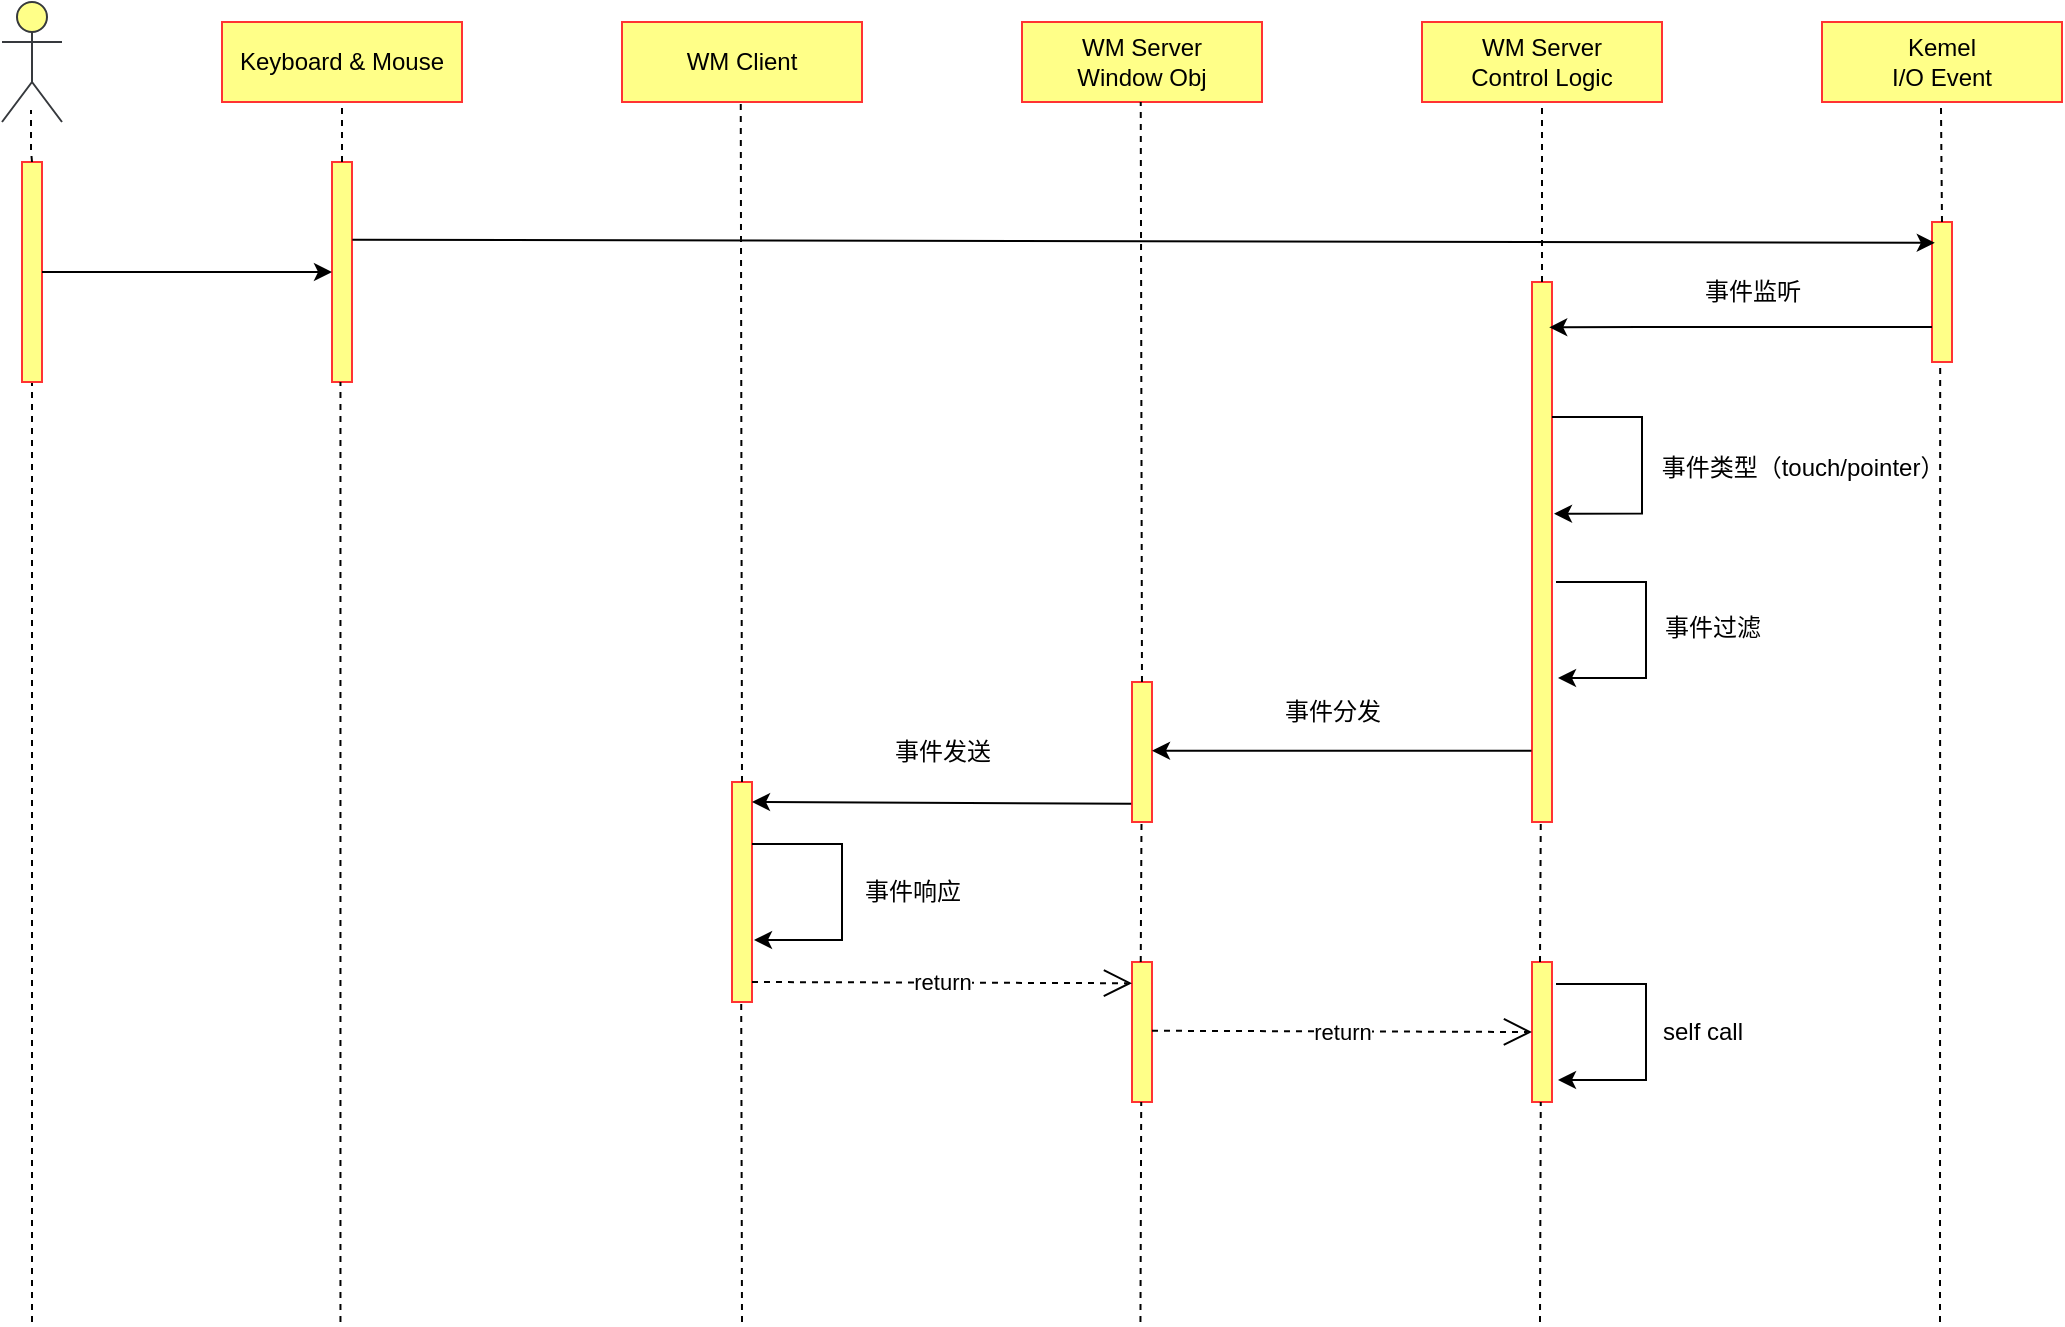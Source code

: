 <mxfile version="22.0.8" type="github">
  <diagram id="C5RBs43oDa-KdzZeNtuy" name="Page-1">
    <mxGraphModel dx="1895" dy="1020" grid="1" gridSize="10" guides="1" tooltips="1" connect="1" arrows="1" fold="1" page="1" pageScale="1" pageWidth="827" pageHeight="1169" math="0" shadow="0">
      <root>
        <mxCell id="WIyWlLk6GJQsqaUBKTNV-0" />
        <mxCell id="WIyWlLk6GJQsqaUBKTNV-1" parent="WIyWlLk6GJQsqaUBKTNV-0" />
        <mxCell id="nWRHuMemYC4LHh1kMei3-55" value="" style="shape=umlActor;verticalLabelPosition=bottom;verticalAlign=top;html=1;fillColor=#ffff88;strokeColor=#36393d;" vertex="1" parent="WIyWlLk6GJQsqaUBKTNV-1">
          <mxGeometry x="50" y="140" width="30" height="60" as="geometry" />
        </mxCell>
        <mxCell id="nWRHuMemYC4LHh1kMei3-61" value="" style="endArrow=none;dashed=1;html=1;rounded=0;" edge="1" parent="WIyWlLk6GJQsqaUBKTNV-1" target="nWRHuMemYC4LHh1kMei3-62">
          <mxGeometry width="50" height="50" relative="1" as="geometry">
            <mxPoint x="65" y="800" as="sourcePoint" />
            <mxPoint x="70" y="330" as="targetPoint" />
          </mxGeometry>
        </mxCell>
        <mxCell id="nWRHuMemYC4LHh1kMei3-62" value="" style="rounded=0;whiteSpace=wrap;html=1;fillColor=#ffff88;strokeColor=#FF3333;" vertex="1" parent="WIyWlLk6GJQsqaUBKTNV-1">
          <mxGeometry x="60" y="220" width="10" height="110" as="geometry" />
        </mxCell>
        <mxCell id="nWRHuMemYC4LHh1kMei3-63" value="Keyboard &amp;amp; Mouse" style="rounded=0;whiteSpace=wrap;html=1;fillColor=#ffff88;strokeColor=#FF3333;" vertex="1" parent="WIyWlLk6GJQsqaUBKTNV-1">
          <mxGeometry x="160" y="150" width="120" height="40" as="geometry" />
        </mxCell>
        <mxCell id="nWRHuMemYC4LHh1kMei3-65" value="" style="rounded=0;whiteSpace=wrap;html=1;fillColor=#ffff88;strokeColor=#FF3333;" vertex="1" parent="WIyWlLk6GJQsqaUBKTNV-1">
          <mxGeometry x="215" y="220" width="10" height="110" as="geometry" />
        </mxCell>
        <mxCell id="nWRHuMemYC4LHh1kMei3-66" value="" style="endArrow=none;dashed=1;html=1;rounded=0;exitX=0.5;exitY=0;exitDx=0;exitDy=0;entryX=0.5;entryY=1;entryDx=0;entryDy=0;" edge="1" parent="WIyWlLk6GJQsqaUBKTNV-1" source="nWRHuMemYC4LHh1kMei3-65" target="nWRHuMemYC4LHh1kMei3-63">
          <mxGeometry width="50" height="50" relative="1" as="geometry">
            <mxPoint x="210" y="200" as="sourcePoint" />
            <mxPoint x="210" y="190" as="targetPoint" />
            <Array as="points" />
          </mxGeometry>
        </mxCell>
        <mxCell id="nWRHuMemYC4LHh1kMei3-69" value="" style="endArrow=none;dashed=1;html=1;rounded=0;" edge="1" parent="WIyWlLk6GJQsqaUBKTNV-1">
          <mxGeometry width="50" height="50" relative="1" as="geometry">
            <mxPoint x="65" y="220" as="sourcePoint" />
            <mxPoint x="64.5" y="194" as="targetPoint" />
            <Array as="points">
              <mxPoint x="64.5" y="214" />
            </Array>
          </mxGeometry>
        </mxCell>
        <mxCell id="nWRHuMemYC4LHh1kMei3-70" value="" style="endArrow=classic;html=1;rounded=0;exitX=1;exitY=0.5;exitDx=0;exitDy=0;entryX=0;entryY=0.5;entryDx=0;entryDy=0;" edge="1" parent="WIyWlLk6GJQsqaUBKTNV-1" source="nWRHuMemYC4LHh1kMei3-62" target="nWRHuMemYC4LHh1kMei3-65">
          <mxGeometry width="50" height="50" relative="1" as="geometry">
            <mxPoint x="120" y="310" as="sourcePoint" />
            <mxPoint x="170" y="260" as="targetPoint" />
          </mxGeometry>
        </mxCell>
        <mxCell id="nWRHuMemYC4LHh1kMei3-71" value="WM Client" style="rounded=0;whiteSpace=wrap;html=1;fillColor=#ffff88;strokeColor=#FF3333;" vertex="1" parent="WIyWlLk6GJQsqaUBKTNV-1">
          <mxGeometry x="360" y="150" width="120" height="40" as="geometry" />
        </mxCell>
        <mxCell id="nWRHuMemYC4LHh1kMei3-74" value="WM Server&lt;br&gt;Window Obj" style="rounded=0;whiteSpace=wrap;html=1;fillColor=#ffff88;strokeColor=#FF3333;" vertex="1" parent="WIyWlLk6GJQsqaUBKTNV-1">
          <mxGeometry x="560" y="150" width="120" height="40" as="geometry" />
        </mxCell>
        <mxCell id="nWRHuMemYC4LHh1kMei3-75" value="WM Server&lt;br&gt;Control Logic" style="rounded=0;whiteSpace=wrap;html=1;fillColor=#ffff88;strokeColor=#FF3333;" vertex="1" parent="WIyWlLk6GJQsqaUBKTNV-1">
          <mxGeometry x="760" y="150" width="120" height="40" as="geometry" />
        </mxCell>
        <mxCell id="nWRHuMemYC4LHh1kMei3-76" value="Kemel&lt;br&gt;I/O Event" style="rounded=0;whiteSpace=wrap;html=1;fillColor=#ffff88;strokeColor=#FF3333;" vertex="1" parent="WIyWlLk6GJQsqaUBKTNV-1">
          <mxGeometry x="960" y="150" width="120" height="40" as="geometry" />
        </mxCell>
        <mxCell id="nWRHuMemYC4LHh1kMei3-77" value="" style="rounded=0;whiteSpace=wrap;html=1;fillColor=#ffff88;strokeColor=#FF3333;" vertex="1" parent="WIyWlLk6GJQsqaUBKTNV-1">
          <mxGeometry x="1015" y="250" width="10" height="70" as="geometry" />
        </mxCell>
        <mxCell id="nWRHuMemYC4LHh1kMei3-79" value="" style="endArrow=classic;html=1;rounded=0;exitX=1.02;exitY=0.353;exitDx=0;exitDy=0;entryX=0.14;entryY=0.149;entryDx=0;entryDy=0;entryPerimeter=0;exitPerimeter=0;" edge="1" parent="WIyWlLk6GJQsqaUBKTNV-1" source="nWRHuMemYC4LHh1kMei3-65" target="nWRHuMemYC4LHh1kMei3-77">
          <mxGeometry width="50" height="50" relative="1" as="geometry">
            <mxPoint x="235" y="260" as="sourcePoint" />
            <mxPoint x="1000" y="260" as="targetPoint" />
          </mxGeometry>
        </mxCell>
        <mxCell id="nWRHuMemYC4LHh1kMei3-82" value="" style="rounded=0;whiteSpace=wrap;html=1;fillColor=#ffff88;strokeColor=#FF3333;" vertex="1" parent="WIyWlLk6GJQsqaUBKTNV-1">
          <mxGeometry x="815" y="280" width="10" height="270" as="geometry" />
        </mxCell>
        <mxCell id="nWRHuMemYC4LHh1kMei3-83" style="edgeStyle=orthogonalEdgeStyle;rounded=0;orthogonalLoop=1;jettySize=auto;html=1;exitX=0;exitY=0.75;exitDx=0;exitDy=0;entryX=0.86;entryY=0.084;entryDx=0;entryDy=0;entryPerimeter=0;" edge="1" parent="WIyWlLk6GJQsqaUBKTNV-1" source="nWRHuMemYC4LHh1kMei3-77" target="nWRHuMemYC4LHh1kMei3-82">
          <mxGeometry relative="1" as="geometry">
            <Array as="points">
              <mxPoint x="870" y="303" />
              <mxPoint x="870" y="303" />
            </Array>
          </mxGeometry>
        </mxCell>
        <mxCell id="nWRHuMemYC4LHh1kMei3-84" style="edgeStyle=orthogonalEdgeStyle;rounded=0;orthogonalLoop=1;jettySize=auto;html=1;exitX=1;exitY=0.25;exitDx=0;exitDy=0;entryX=1.1;entryY=0.429;entryDx=0;entryDy=0;entryPerimeter=0;" edge="1" parent="WIyWlLk6GJQsqaUBKTNV-1" source="nWRHuMemYC4LHh1kMei3-82" target="nWRHuMemYC4LHh1kMei3-82">
          <mxGeometry relative="1" as="geometry">
            <Array as="points">
              <mxPoint x="870" y="348" />
              <mxPoint x="870" y="396" />
            </Array>
          </mxGeometry>
        </mxCell>
        <mxCell id="nWRHuMemYC4LHh1kMei3-85" style="edgeStyle=orthogonalEdgeStyle;rounded=0;orthogonalLoop=1;jettySize=auto;html=1;exitX=1;exitY=0.25;exitDx=0;exitDy=0;entryX=1.1;entryY=0.429;entryDx=0;entryDy=0;entryPerimeter=0;" edge="1" parent="WIyWlLk6GJQsqaUBKTNV-1">
          <mxGeometry relative="1" as="geometry">
            <mxPoint x="827" y="430" as="sourcePoint" />
            <mxPoint x="828" y="478" as="targetPoint" />
            <Array as="points">
              <mxPoint x="872" y="430" />
              <mxPoint x="872" y="478" />
            </Array>
          </mxGeometry>
        </mxCell>
        <mxCell id="nWRHuMemYC4LHh1kMei3-86" value="事件监听" style="text;html=1;align=center;verticalAlign=middle;resizable=0;points=[];autosize=1;strokeColor=none;fillColor=none;" vertex="1" parent="WIyWlLk6GJQsqaUBKTNV-1">
          <mxGeometry x="890" y="270" width="70" height="30" as="geometry" />
        </mxCell>
        <mxCell id="nWRHuMemYC4LHh1kMei3-87" value="事件类型（touch/pointer）" style="text;html=1;align=center;verticalAlign=middle;resizable=0;points=[];autosize=1;strokeColor=none;fillColor=none;" vertex="1" parent="WIyWlLk6GJQsqaUBKTNV-1">
          <mxGeometry x="870" y="358" width="160" height="30" as="geometry" />
        </mxCell>
        <mxCell id="nWRHuMemYC4LHh1kMei3-89" value="事件过滤" style="text;html=1;align=center;verticalAlign=middle;resizable=0;points=[];autosize=1;strokeColor=none;fillColor=none;" vertex="1" parent="WIyWlLk6GJQsqaUBKTNV-1">
          <mxGeometry x="870" y="438" width="70" height="30" as="geometry" />
        </mxCell>
        <mxCell id="nWRHuMemYC4LHh1kMei3-90" value="" style="rounded=0;whiteSpace=wrap;html=1;fillColor=#ffff88;strokeColor=#FF3333;" vertex="1" parent="WIyWlLk6GJQsqaUBKTNV-1">
          <mxGeometry x="615" y="480" width="10" height="70" as="geometry" />
        </mxCell>
        <mxCell id="nWRHuMemYC4LHh1kMei3-91" style="edgeStyle=orthogonalEdgeStyle;rounded=0;orthogonalLoop=1;jettySize=auto;html=1;entryX=0.86;entryY=0.084;entryDx=0;entryDy=0;entryPerimeter=0;exitX=-0.025;exitY=0.868;exitDx=0;exitDy=0;exitPerimeter=0;" edge="1" parent="WIyWlLk6GJQsqaUBKTNV-1" source="nWRHuMemYC4LHh1kMei3-82">
          <mxGeometry relative="1" as="geometry">
            <mxPoint x="810" y="514" as="sourcePoint" />
            <mxPoint x="625" y="514.38" as="targetPoint" />
            <Array as="points" />
          </mxGeometry>
        </mxCell>
        <mxCell id="nWRHuMemYC4LHh1kMei3-92" value="事件分发" style="text;html=1;align=center;verticalAlign=middle;resizable=0;points=[];autosize=1;strokeColor=none;fillColor=none;" vertex="1" parent="WIyWlLk6GJQsqaUBKTNV-1">
          <mxGeometry x="680" y="480" width="70" height="30" as="geometry" />
        </mxCell>
        <mxCell id="nWRHuMemYC4LHh1kMei3-93" value="" style="endArrow=none;dashed=1;html=1;rounded=0;" edge="1" parent="WIyWlLk6GJQsqaUBKTNV-1">
          <mxGeometry width="50" height="50" relative="1" as="geometry">
            <mxPoint x="619.99" y="480" as="sourcePoint" />
            <mxPoint x="619.37" y="190" as="targetPoint" />
          </mxGeometry>
        </mxCell>
        <mxCell id="nWRHuMemYC4LHh1kMei3-94" value="" style="endArrow=none;dashed=1;html=1;rounded=0;entryX=0.5;entryY=1;entryDx=0;entryDy=0;" edge="1" parent="WIyWlLk6GJQsqaUBKTNV-1" target="nWRHuMemYC4LHh1kMei3-75">
          <mxGeometry width="50" height="50" relative="1" as="geometry">
            <mxPoint x="820" y="280" as="sourcePoint" />
            <mxPoint x="820" y="200" as="targetPoint" />
          </mxGeometry>
        </mxCell>
        <mxCell id="nWRHuMemYC4LHh1kMei3-95" value="" style="endArrow=none;dashed=1;html=1;rounded=0;entryX=0.5;entryY=1;entryDx=0;entryDy=0;" edge="1" parent="WIyWlLk6GJQsqaUBKTNV-1">
          <mxGeometry width="50" height="50" relative="1" as="geometry">
            <mxPoint x="1020" y="250" as="sourcePoint" />
            <mxPoint x="1019.47" y="190" as="targetPoint" />
          </mxGeometry>
        </mxCell>
        <mxCell id="nWRHuMemYC4LHh1kMei3-96" value="" style="rounded=0;whiteSpace=wrap;html=1;fillColor=#ffff88;strokeColor=#FF3333;" vertex="1" parent="WIyWlLk6GJQsqaUBKTNV-1">
          <mxGeometry x="815" y="620" width="10" height="70" as="geometry" />
        </mxCell>
        <mxCell id="nWRHuMemYC4LHh1kMei3-97" style="edgeStyle=orthogonalEdgeStyle;rounded=0;orthogonalLoop=1;jettySize=auto;html=1;exitX=1;exitY=0.25;exitDx=0;exitDy=0;entryX=1.1;entryY=0.429;entryDx=0;entryDy=0;entryPerimeter=0;" edge="1" parent="WIyWlLk6GJQsqaUBKTNV-1">
          <mxGeometry relative="1" as="geometry">
            <mxPoint x="827" y="631" as="sourcePoint" />
            <mxPoint x="828" y="679" as="targetPoint" />
            <Array as="points">
              <mxPoint x="872" y="631" />
              <mxPoint x="872" y="679" />
            </Array>
          </mxGeometry>
        </mxCell>
        <mxCell id="nWRHuMemYC4LHh1kMei3-98" value="self call" style="text;html=1;align=center;verticalAlign=middle;resizable=0;points=[];autosize=1;strokeColor=none;fillColor=none;" vertex="1" parent="WIyWlLk6GJQsqaUBKTNV-1">
          <mxGeometry x="870" y="640" width="60" height="30" as="geometry" />
        </mxCell>
        <mxCell id="nWRHuMemYC4LHh1kMei3-99" value="" style="endArrow=none;dashed=1;html=1;rounded=0;entryX=0.5;entryY=1;entryDx=0;entryDy=0;" edge="1" parent="WIyWlLk6GJQsqaUBKTNV-1">
          <mxGeometry width="50" height="50" relative="1" as="geometry">
            <mxPoint x="819" y="620" as="sourcePoint" />
            <mxPoint x="819.38" y="550" as="targetPoint" />
          </mxGeometry>
        </mxCell>
        <mxCell id="nWRHuMemYC4LHh1kMei3-100" value="" style="endArrow=none;dashed=1;html=1;rounded=0;entryX=0.5;entryY=1;entryDx=0;entryDy=0;" edge="1" parent="WIyWlLk6GJQsqaUBKTNV-1">
          <mxGeometry width="50" height="50" relative="1" as="geometry">
            <mxPoint x="819" y="800" as="sourcePoint" />
            <mxPoint x="819.38" y="690" as="targetPoint" />
          </mxGeometry>
        </mxCell>
        <mxCell id="nWRHuMemYC4LHh1kMei3-101" value="" style="rounded=0;whiteSpace=wrap;html=1;fillColor=#ffff88;strokeColor=#FF3333;" vertex="1" parent="WIyWlLk6GJQsqaUBKTNV-1">
          <mxGeometry x="615" y="620" width="10" height="70" as="geometry" />
        </mxCell>
        <mxCell id="nWRHuMemYC4LHh1kMei3-102" value="" style="endArrow=none;dashed=1;html=1;rounded=0;entryX=0.5;entryY=1;entryDx=0;entryDy=0;" edge="1" parent="WIyWlLk6GJQsqaUBKTNV-1">
          <mxGeometry width="50" height="50" relative="1" as="geometry">
            <mxPoint x="619.37" y="620" as="sourcePoint" />
            <mxPoint x="619.75" y="550" as="targetPoint" />
          </mxGeometry>
        </mxCell>
        <mxCell id="nWRHuMemYC4LHh1kMei3-103" value="return" style="endArrow=open;endSize=12;dashed=1;html=1;rounded=0;entryX=0;entryY=0.5;entryDx=0;entryDy=0;" edge="1" parent="WIyWlLk6GJQsqaUBKTNV-1" target="nWRHuMemYC4LHh1kMei3-96">
          <mxGeometry width="160" relative="1" as="geometry">
            <mxPoint x="625" y="654.38" as="sourcePoint" />
            <mxPoint x="785" y="654.38" as="targetPoint" />
          </mxGeometry>
        </mxCell>
        <mxCell id="nWRHuMemYC4LHh1kMei3-104" value="" style="rounded=0;whiteSpace=wrap;html=1;fillColor=#ffff88;strokeColor=#FF3333;" vertex="1" parent="WIyWlLk6GJQsqaUBKTNV-1">
          <mxGeometry x="415" y="530" width="10" height="110" as="geometry" />
        </mxCell>
        <mxCell id="nWRHuMemYC4LHh1kMei3-105" value="" style="endArrow=classic;html=1;rounded=0;entryX=1.1;entryY=0.152;entryDx=0;entryDy=0;entryPerimeter=0;exitX=-0.039;exitY=0.87;exitDx=0;exitDy=0;exitPerimeter=0;" edge="1" parent="WIyWlLk6GJQsqaUBKTNV-1" source="nWRHuMemYC4LHh1kMei3-90">
          <mxGeometry width="50" height="50" relative="1" as="geometry">
            <mxPoint x="616.5" y="543.28" as="sourcePoint" />
            <mxPoint x="425" y="540" as="targetPoint" />
          </mxGeometry>
        </mxCell>
        <mxCell id="nWRHuMemYC4LHh1kMei3-106" value="return" style="endArrow=open;endSize=12;dashed=1;html=1;rounded=0;entryX=0;entryY=0.5;entryDx=0;entryDy=0;" edge="1" parent="WIyWlLk6GJQsqaUBKTNV-1">
          <mxGeometry width="160" relative="1" as="geometry">
            <mxPoint x="425" y="630" as="sourcePoint" />
            <mxPoint x="615" y="630.62" as="targetPoint" />
          </mxGeometry>
        </mxCell>
        <mxCell id="nWRHuMemYC4LHh1kMei3-107" style="edgeStyle=orthogonalEdgeStyle;rounded=0;orthogonalLoop=1;jettySize=auto;html=1;exitX=1;exitY=0.25;exitDx=0;exitDy=0;entryX=1.1;entryY=0.429;entryDx=0;entryDy=0;entryPerimeter=0;" edge="1" parent="WIyWlLk6GJQsqaUBKTNV-1">
          <mxGeometry relative="1" as="geometry">
            <mxPoint x="425" y="560.98" as="sourcePoint" />
            <mxPoint x="426" y="608.98" as="targetPoint" />
            <Array as="points">
              <mxPoint x="470" y="560.98" />
              <mxPoint x="470" y="608.98" />
            </Array>
          </mxGeometry>
        </mxCell>
        <mxCell id="nWRHuMemYC4LHh1kMei3-109" value="事件响应" style="text;html=1;align=center;verticalAlign=middle;resizable=0;points=[];autosize=1;strokeColor=none;fillColor=none;" vertex="1" parent="WIyWlLk6GJQsqaUBKTNV-1">
          <mxGeometry x="470" y="570" width="70" height="30" as="geometry" />
        </mxCell>
        <mxCell id="nWRHuMemYC4LHh1kMei3-110" value="事件发送" style="text;html=1;align=center;verticalAlign=middle;resizable=0;points=[];autosize=1;strokeColor=none;fillColor=none;" vertex="1" parent="WIyWlLk6GJQsqaUBKTNV-1">
          <mxGeometry x="485" y="500" width="70" height="30" as="geometry" />
        </mxCell>
        <mxCell id="nWRHuMemYC4LHh1kMei3-111" value="" style="endArrow=none;dashed=1;html=1;rounded=0;exitX=0.5;exitY=0;exitDx=0;exitDy=0;" edge="1" parent="WIyWlLk6GJQsqaUBKTNV-1" source="nWRHuMemYC4LHh1kMei3-104">
          <mxGeometry width="50" height="50" relative="1" as="geometry">
            <mxPoint x="419" y="470" as="sourcePoint" />
            <mxPoint x="419.38" y="190" as="targetPoint" />
          </mxGeometry>
        </mxCell>
        <mxCell id="nWRHuMemYC4LHh1kMei3-112" value="" style="endArrow=none;dashed=1;html=1;rounded=0;" edge="1" parent="WIyWlLk6GJQsqaUBKTNV-1">
          <mxGeometry width="50" height="50" relative="1" as="geometry">
            <mxPoint x="219.23" y="800" as="sourcePoint" />
            <mxPoint x="219.23" y="330" as="targetPoint" />
          </mxGeometry>
        </mxCell>
        <mxCell id="nWRHuMemYC4LHh1kMei3-113" value="" style="endArrow=none;dashed=1;html=1;rounded=0;entryX=0.5;entryY=1;entryDx=0;entryDy=0;" edge="1" parent="WIyWlLk6GJQsqaUBKTNV-1">
          <mxGeometry width="50" height="50" relative="1" as="geometry">
            <mxPoint x="619.23" y="800" as="sourcePoint" />
            <mxPoint x="619.61" y="690" as="targetPoint" />
          </mxGeometry>
        </mxCell>
        <mxCell id="nWRHuMemYC4LHh1kMei3-114" value="" style="endArrow=none;dashed=1;html=1;rounded=0;entryX=0.5;entryY=1;entryDx=0;entryDy=0;" edge="1" parent="WIyWlLk6GJQsqaUBKTNV-1">
          <mxGeometry width="50" height="50" relative="1" as="geometry">
            <mxPoint x="420" y="800" as="sourcePoint" />
            <mxPoint x="419.61" y="640" as="targetPoint" />
          </mxGeometry>
        </mxCell>
        <mxCell id="nWRHuMemYC4LHh1kMei3-115" value="" style="endArrow=none;dashed=1;html=1;rounded=0;" edge="1" parent="WIyWlLk6GJQsqaUBKTNV-1">
          <mxGeometry width="50" height="50" relative="1" as="geometry">
            <mxPoint x="1019" y="800" as="sourcePoint" />
            <mxPoint x="1019.09" y="320" as="targetPoint" />
          </mxGeometry>
        </mxCell>
      </root>
    </mxGraphModel>
  </diagram>
</mxfile>
